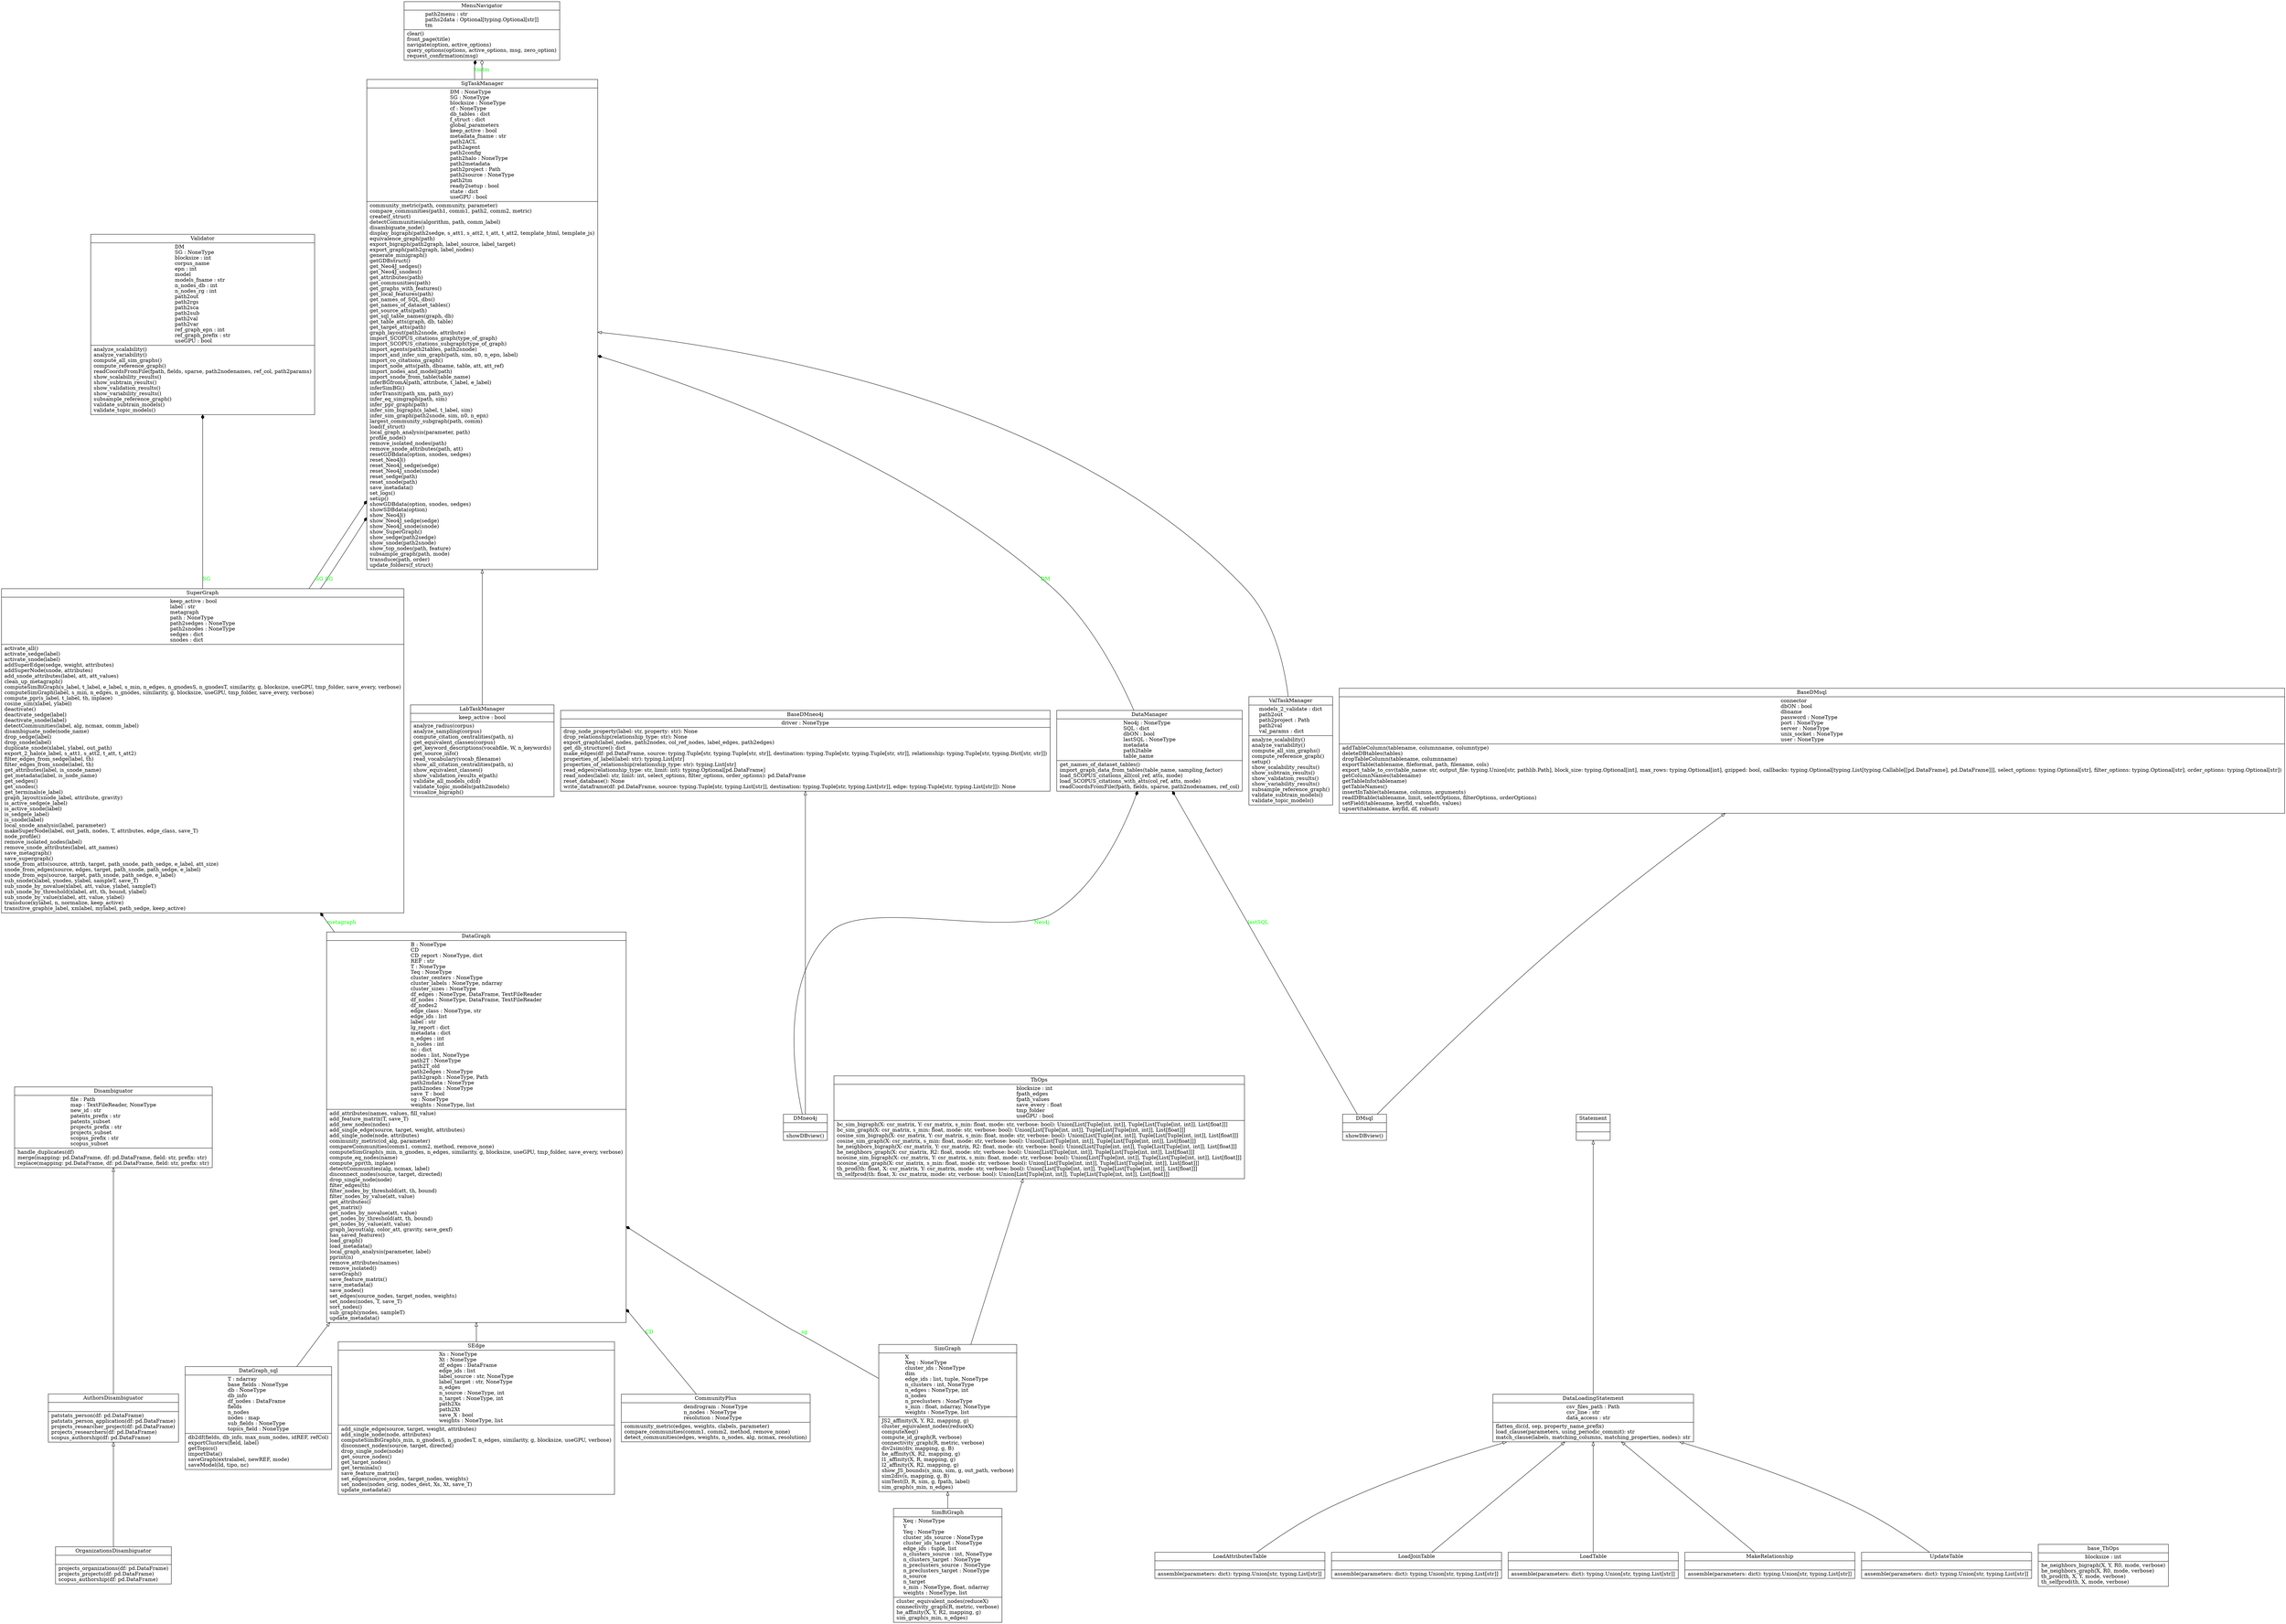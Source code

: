 digraph "classes" {
rankdir=BT
charset="utf-8"
"rdigraphs.datamanager.callbacks.AuthorsDisambiguator" [color="black", fontcolor="black", label=<{AuthorsDisambiguator|<br ALIGN="LEFT"/>|patstats_person(df: pd.DataFrame)<br ALIGN="LEFT"/>patstats_person_application(df: pd.DataFrame)<br ALIGN="LEFT"/>projects_researcher_project(df: pd.DataFrame)<br ALIGN="LEFT"/>projects_researchers(df: pd.DataFrame)<br ALIGN="LEFT"/>scopus_authorship(df: pd.DataFrame)<br ALIGN="LEFT"/>}>, shape="record", style="solid"];
"rdigraphs.datamanager.base_dm_neo4j.BaseDMneo4j" [color="black", fontcolor="black", label=<{BaseDMneo4j|driver : NoneType<br ALIGN="LEFT"/>|drop_node_property(label: str, property: str): None<br ALIGN="LEFT"/>drop_relationship(relationship_type: str): None<br ALIGN="LEFT"/>export_graph(label_nodes, path2nodes, col_ref_nodes, label_edges, path2edges)<br ALIGN="LEFT"/>get_db_structure(): dict<br ALIGN="LEFT"/>make_edges(df: pd.DataFrame, source: typing.Tuple[str, typing.Tuple[str, str]], destination: typing.Tuple[str, typing.Tuple[str, str]], relationship: typing.Tuple[str, typing.Dict[str, str]])<br ALIGN="LEFT"/>properties_of_label(label: str): typing.List[str]<br ALIGN="LEFT"/>properties_of_relationship(relationship_type: str): typing.List[str]<br ALIGN="LEFT"/>read_edges(relationship_type: str, limit: int): typing.Optional[pd.DataFrame]<br ALIGN="LEFT"/>read_nodes(label: str, limit: int, select_options, filter_options, order_options): pd.DataFrame<br ALIGN="LEFT"/>reset_database(): None<br ALIGN="LEFT"/>write_dataframe(df: pd.DataFrame, source: typing.Tuple[str, typing.List[str]], destination: typing.Tuple[str, typing.List[str]], edge: typing.Tuple[str, typing.List[str]]): None<br ALIGN="LEFT"/>}>, shape="record", style="solid"];
"rdigraphs.datamanager.base_dm_sql.BaseDMsql" [color="black", fontcolor="black", label=<{BaseDMsql|connector<br ALIGN="LEFT"/>dbON : bool<br ALIGN="LEFT"/>dbname<br ALIGN="LEFT"/>password : NoneType<br ALIGN="LEFT"/>port : NoneType<br ALIGN="LEFT"/>server : NoneType<br ALIGN="LEFT"/>unix_socket : NoneType<br ALIGN="LEFT"/>user : NoneType<br ALIGN="LEFT"/>|addTableColumn(tablename, columnname, columntype)<br ALIGN="LEFT"/>deleteDBtables(tables)<br ALIGN="LEFT"/>dropTableColumn(tablename, columnname)<br ALIGN="LEFT"/>exportTable(tablename, fileformat, path, filename, cols)<br ALIGN="LEFT"/>export_table_to_csv(table_name: str, output_file: typing.Union[str, pathlib.Path], block_size: typing.Optional[int], max_rows: typing.Optional[int], gzipped: bool, callbacks: typing.Optional[typing.List[typing.Callable[[pd.DataFrame], pd.DataFrame]]], select_options: typing.Optional[str], filter_options: typing.Optional[str], order_options: typing.Optional[str])<br ALIGN="LEFT"/>getColumnNames(tablename)<br ALIGN="LEFT"/>getTableInfo(tablename)<br ALIGN="LEFT"/>getTableNames()<br ALIGN="LEFT"/>insertInTable(tablename, columns, arguments)<br ALIGN="LEFT"/>readDBtable(tablename, limit, selectOptions, filterOptions, orderOptions)<br ALIGN="LEFT"/>setField(tablename, keyfld, valueflds, values)<br ALIGN="LEFT"/>upsert(tablename, keyfld, df, robust)<br ALIGN="LEFT"/>}>, shape="record", style="solid"];
"rdigraphs.community_plus.community_plus.CommunityPlus" [color="black", fontcolor="black", label=<{CommunityPlus|dendrogram : NoneType<br ALIGN="LEFT"/>n_nodes : NoneType<br ALIGN="LEFT"/>resolution : NoneType<br ALIGN="LEFT"/>|community_metric(edges, weights, clabels, parameter)<br ALIGN="LEFT"/>compare_communities(comm1, comm2, method, remove_none)<br ALIGN="LEFT"/>detect_communities(edges, weights, n_nodes, alg, ncmax, resolution)<br ALIGN="LEFT"/>}>, shape="record", style="solid"];
"rdigraphs.datamanager.datamanager.DMneo4j" [color="black", fontcolor="black", label=<{DMneo4j|<br ALIGN="LEFT"/>|showDBview()<br ALIGN="LEFT"/>}>, shape="record", style="solid"];
"rdigraphs.datamanager.datamanager.DMsql" [color="black", fontcolor="black", label=<{DMsql|<br ALIGN="LEFT"/>|showDBview()<br ALIGN="LEFT"/>}>, shape="record", style="solid"];
"rdigraphs.supergraph.snode.DataGraph" [color="black", fontcolor="black", label=<{DataGraph|B : NoneType<br ALIGN="LEFT"/>CD<br ALIGN="LEFT"/>CD_report : NoneType, dict<br ALIGN="LEFT"/>REF : str<br ALIGN="LEFT"/>T : NoneType<br ALIGN="LEFT"/>Teq : NoneType<br ALIGN="LEFT"/>cluster_centers : NoneType<br ALIGN="LEFT"/>cluster_labels : NoneType, ndarray<br ALIGN="LEFT"/>cluster_sizes : NoneType<br ALIGN="LEFT"/>df_edges : NoneType, DataFrame, TextFileReader<br ALIGN="LEFT"/>df_nodes : NoneType, DataFrame, TextFileReader<br ALIGN="LEFT"/>df_nodes2<br ALIGN="LEFT"/>edge_class : NoneType, str<br ALIGN="LEFT"/>edge_ids : list<br ALIGN="LEFT"/>label : str<br ALIGN="LEFT"/>lg_report : dict<br ALIGN="LEFT"/>metadata : dict<br ALIGN="LEFT"/>n_edges : int<br ALIGN="LEFT"/>n_nodes : int<br ALIGN="LEFT"/>nc : dict<br ALIGN="LEFT"/>nodes : list, NoneType<br ALIGN="LEFT"/>path2T : NoneType<br ALIGN="LEFT"/>path2T_old<br ALIGN="LEFT"/>path2edges : NoneType<br ALIGN="LEFT"/>path2graph : NoneType, Path<br ALIGN="LEFT"/>path2mdata : NoneType<br ALIGN="LEFT"/>path2nodes : NoneType<br ALIGN="LEFT"/>save_T : bool<br ALIGN="LEFT"/>sg : NoneType<br ALIGN="LEFT"/>weights : NoneType, list<br ALIGN="LEFT"/>|add_attributes(names, values, fill_value)<br ALIGN="LEFT"/>add_feature_matrix(T, save_T)<br ALIGN="LEFT"/>add_new_nodes(nodes)<br ALIGN="LEFT"/>add_single_edge(source, target, weight, attributes)<br ALIGN="LEFT"/>add_single_node(node, attributes)<br ALIGN="LEFT"/>community_metric(cd_alg, parameter)<br ALIGN="LEFT"/>compareCommunities(comm1, comm2, method, remove_none)<br ALIGN="LEFT"/>computeSimGraph(s_min, n_gnodes, n_edges, similarity, g, blocksize, useGPU, tmp_folder, save_every, verbose)<br ALIGN="LEFT"/>compute_eq_nodes(name)<br ALIGN="LEFT"/>compute_ppr(th, inplace)<br ALIGN="LEFT"/>detectCommunities(alg, ncmax, label)<br ALIGN="LEFT"/>disconnect_nodes(source, target, directed)<br ALIGN="LEFT"/>drop_single_node(node)<br ALIGN="LEFT"/>filter_edges(th)<br ALIGN="LEFT"/>filter_nodes_by_threshold(att, th, bound)<br ALIGN="LEFT"/>filter_nodes_by_value(att, value)<br ALIGN="LEFT"/>get_attributes()<br ALIGN="LEFT"/>get_matrix()<br ALIGN="LEFT"/>get_nodes_by_novalue(att, value)<br ALIGN="LEFT"/>get_nodes_by_threshold(att, th, bound)<br ALIGN="LEFT"/>get_nodes_by_value(att, value)<br ALIGN="LEFT"/>graph_layout(alg, color_att, gravity, save_gexf)<br ALIGN="LEFT"/>has_saved_features()<br ALIGN="LEFT"/>load_graph()<br ALIGN="LEFT"/>load_metadata()<br ALIGN="LEFT"/>local_graph_analysis(parameter, label)<br ALIGN="LEFT"/>pprint(n)<br ALIGN="LEFT"/>remove_attributes(names)<br ALIGN="LEFT"/>remove_isolated()<br ALIGN="LEFT"/>saveGraph()<br ALIGN="LEFT"/>save_feature_matrix()<br ALIGN="LEFT"/>save_metadata()<br ALIGN="LEFT"/>save_nodes()<br ALIGN="LEFT"/>set_edges(source_nodes, target_nodes, weights)<br ALIGN="LEFT"/>set_nodes(nodes, T, save_T)<br ALIGN="LEFT"/>sort_nodes()<br ALIGN="LEFT"/>sub_graph(ynodes, sampleT)<br ALIGN="LEFT"/>update_metadata()<br ALIGN="LEFT"/>}>, shape="record", style="solid"];
"rdigraphs.supergraph.snode_sql.DataGraph_sql" [color="black", fontcolor="black", label=<{DataGraph_sql|T : ndarray<br ALIGN="LEFT"/>base_fields : NoneType<br ALIGN="LEFT"/>db : NoneType<br ALIGN="LEFT"/>db_info<br ALIGN="LEFT"/>df_nodes : DataFrame<br ALIGN="LEFT"/>fields<br ALIGN="LEFT"/>n_nodes<br ALIGN="LEFT"/>nodes : map<br ALIGN="LEFT"/>sub_fields : NoneType<br ALIGN="LEFT"/>topics_field : NoneType<br ALIGN="LEFT"/>|db2df(fields, db_info, max_num_nodes, idREF, refCol)<br ALIGN="LEFT"/>exportClusters(field, label)<br ALIGN="LEFT"/>getTopics()<br ALIGN="LEFT"/>importData()<br ALIGN="LEFT"/>saveGraph(extralabel, newREF, mode)<br ALIGN="LEFT"/>saveModel(Id, tipo, nc)<br ALIGN="LEFT"/>}>, shape="record", style="solid"];
"rdigraphs.datamanager.cypher.DataLoadingStatement" [color="black", fontcolor="black", label=<{DataLoadingStatement|csv_files_path : Path<br ALIGN="LEFT"/>csv_line : str<br ALIGN="LEFT"/>data_access : str<br ALIGN="LEFT"/>|flatten_dic(d, sep, property_name_prefix)<br ALIGN="LEFT"/>load_clause(parameters, using_periodic_commit): str<br ALIGN="LEFT"/>match_clause(labels, matching_columns, matching_properties, nodes): str<br ALIGN="LEFT"/>}>, shape="record", style="solid"];
"rdigraphs.datamanager.datamanager.DataManager" [color="black", fontcolor="black", label=<{DataManager|Neo4j : NoneType<br ALIGN="LEFT"/>SQL : dict<br ALIGN="LEFT"/>dbON : bool<br ALIGN="LEFT"/>lastSQL : NoneType<br ALIGN="LEFT"/>metadata<br ALIGN="LEFT"/>path2table<br ALIGN="LEFT"/>table_name<br ALIGN="LEFT"/>|get_names_of_dataset_tables()<br ALIGN="LEFT"/>import_graph_data_from_tables(table_name, sampling_factor)<br ALIGN="LEFT"/>load_SCOPUS_citations_all(col_ref, atts, mode)<br ALIGN="LEFT"/>load_SCOPUS_citations_with_atts(col_ref, atts, mode)<br ALIGN="LEFT"/>readCoordsFromFile(fpath, fields, sparse, path2nodenames, ref_col)<br ALIGN="LEFT"/>}>, shape="record", style="solid"];
"rdigraphs.datamanager.callbacks.Disambiguator" [color="black", fontcolor="black", label=<{Disambiguator|file : Path<br ALIGN="LEFT"/>map : TextFileReader, NoneType<br ALIGN="LEFT"/>new_id : str<br ALIGN="LEFT"/>patents_prefix : str<br ALIGN="LEFT"/>patents_subset<br ALIGN="LEFT"/>projects_prefix : str<br ALIGN="LEFT"/>projects_subset<br ALIGN="LEFT"/>scopus_prefix : str<br ALIGN="LEFT"/>scopus_subset<br ALIGN="LEFT"/>|handle_duplicates(df)<br ALIGN="LEFT"/>merge(mapping: pd.DataFrame, df: pd.DataFrame, field: str, prefix: str)<br ALIGN="LEFT"/>replace(mapping: pd.DataFrame, df: pd.DataFrame, field: str, prefix: str)<br ALIGN="LEFT"/>}>, shape="record", style="solid"];
"rdigraphs.labtaskmanager.LabTaskManager" [color="black", fontcolor="black", label=<{LabTaskManager|keep_active : bool<br ALIGN="LEFT"/>|analyze_radius(corpus)<br ALIGN="LEFT"/>analyze_sampling(corpus)<br ALIGN="LEFT"/>compute_citation_centralities(path, n)<br ALIGN="LEFT"/>get_equivalent_classes(corpus)<br ALIGN="LEFT"/>get_keyword_descriptions(vocabfile, W, n_keywords)<br ALIGN="LEFT"/>get_source_info()<br ALIGN="LEFT"/>read_vocabulary(vocab_filename)<br ALIGN="LEFT"/>show_all_citation_centralities(path, n)<br ALIGN="LEFT"/>show_equivalent_classes()<br ALIGN="LEFT"/>show_validation_results_e(path)<br ALIGN="LEFT"/>validate_all_models_cd(d)<br ALIGN="LEFT"/>validate_topic_models(path2models)<br ALIGN="LEFT"/>visualize_bigraph()<br ALIGN="LEFT"/>}>, shape="record", style="solid"];
"rdigraphs.datamanager.cypher.LoadAttributesTable" [color="black", fontcolor="black", label=<{LoadAttributesTable|<br ALIGN="LEFT"/>|assemble(parameters: dict): typing.Union[str, typing.List[str]]<br ALIGN="LEFT"/>}>, shape="record", style="solid"];
"rdigraphs.datamanager.cypher.LoadJoinTable" [color="black", fontcolor="black", label=<{LoadJoinTable|<br ALIGN="LEFT"/>|assemble(parameters: dict): typing.Union[str, typing.List[str]]<br ALIGN="LEFT"/>}>, shape="record", style="solid"];
"rdigraphs.datamanager.cypher.LoadTable" [color="black", fontcolor="black", label=<{LoadTable|<br ALIGN="LEFT"/>|assemble(parameters: dict): typing.Union[str, typing.List[str]]<br ALIGN="LEFT"/>}>, shape="record", style="solid"];
"rdigraphs.datamanager.cypher.MakeRelationship" [color="black", fontcolor="black", label=<{MakeRelationship|<br ALIGN="LEFT"/>|assemble(parameters: dict): typing.Union[str, typing.List[str]]<br ALIGN="LEFT"/>}>, shape="record", style="solid"];
"rdigraphs.menu_navigator.menu_navigator.MenuNavigator" [color="black", fontcolor="black", label=<{MenuNavigator|path2menu : str<br ALIGN="LEFT"/>paths2data : Optional[typing.Optional[str]]<br ALIGN="LEFT"/>tm<br ALIGN="LEFT"/>|clear()<br ALIGN="LEFT"/>front_page(title)<br ALIGN="LEFT"/>navigate(option, active_options)<br ALIGN="LEFT"/>query_options(options, active_options, msg, zero_option)<br ALIGN="LEFT"/>request_confirmation(msg)<br ALIGN="LEFT"/>}>, shape="record", style="solid"];
"rdigraphs.datamanager.callbacks.OrganizationsDisambiguator" [color="black", fontcolor="black", label=<{OrganizationsDisambiguator|<br ALIGN="LEFT"/>|projects_organizations(df: pd.DataFrame)<br ALIGN="LEFT"/>projects_projects(df: pd.DataFrame)<br ALIGN="LEFT"/>scopus_authorship(df: pd.DataFrame)<br ALIGN="LEFT"/>}>, shape="record", style="solid"];
"rdigraphs.supergraph.sedge.SEdge" [color="black", fontcolor="black", label=<{SEdge|Xs : NoneType<br ALIGN="LEFT"/>Xt : NoneType<br ALIGN="LEFT"/>df_edges : DataFrame<br ALIGN="LEFT"/>edge_ids : list<br ALIGN="LEFT"/>label_source : str, NoneType<br ALIGN="LEFT"/>label_target : str, NoneType<br ALIGN="LEFT"/>n_edges<br ALIGN="LEFT"/>n_source : NoneType, int<br ALIGN="LEFT"/>n_target : NoneType, int<br ALIGN="LEFT"/>path2Xs<br ALIGN="LEFT"/>path2Xt<br ALIGN="LEFT"/>save_X : bool<br ALIGN="LEFT"/>weights : NoneType, list<br ALIGN="LEFT"/>|add_single_edge(source, target, weight, attributes)<br ALIGN="LEFT"/>add_single_node(node, attributes)<br ALIGN="LEFT"/>computeSimBiGraph(s_min, n_gnodesS, n_gnodesT, n_edges, similarity, g, blocksize, useGPU, verbose)<br ALIGN="LEFT"/>disconnect_nodes(source, target, directed)<br ALIGN="LEFT"/>drop_single_node(node)<br ALIGN="LEFT"/>get_source_nodes()<br ALIGN="LEFT"/>get_target_nodes()<br ALIGN="LEFT"/>get_terminals()<br ALIGN="LEFT"/>save_feature_matrix()<br ALIGN="LEFT"/>set_edges(source_nodes, target_nodes, weights)<br ALIGN="LEFT"/>set_nodes(nodes_orig, nodes_dest, Xs, Xt, save_T)<br ALIGN="LEFT"/>update_metadata()<br ALIGN="LEFT"/>}>, shape="record", style="solid"];
"rdigraphs.sgtaskmanager.SgTaskManager" [color="black", fontcolor="black", label=<{SgTaskManager|DM : NoneType<br ALIGN="LEFT"/>SG : NoneType<br ALIGN="LEFT"/>blocksize : NoneType<br ALIGN="LEFT"/>cf : NoneType<br ALIGN="LEFT"/>db_tables : dict<br ALIGN="LEFT"/>f_struct : dict<br ALIGN="LEFT"/>global_parameters<br ALIGN="LEFT"/>keep_active : bool<br ALIGN="LEFT"/>metadata_fname : str<br ALIGN="LEFT"/>path2ACL<br ALIGN="LEFT"/>path2agent<br ALIGN="LEFT"/>path2config<br ALIGN="LEFT"/>path2halo : NoneType<br ALIGN="LEFT"/>path2metadata<br ALIGN="LEFT"/>path2project : Path<br ALIGN="LEFT"/>path2source : NoneType<br ALIGN="LEFT"/>path2tm<br ALIGN="LEFT"/>ready2setup : bool<br ALIGN="LEFT"/>state : dict<br ALIGN="LEFT"/>useGPU : bool<br ALIGN="LEFT"/>|community_metric(path, community, parameter)<br ALIGN="LEFT"/>compare_communities(path1, comm1, path2, comm2, metric)<br ALIGN="LEFT"/>create(f_struct)<br ALIGN="LEFT"/>detectCommunities(algorithm, path, comm_label)<br ALIGN="LEFT"/>disambiguate_node()<br ALIGN="LEFT"/>display_bigraph(path2sedge, s_att1, s_att2, t_att, t_att2, template_html, template_js)<br ALIGN="LEFT"/>equivalence_graph(path)<br ALIGN="LEFT"/>export_bigraph(path2graph, label_source, label_target)<br ALIGN="LEFT"/>export_graph(path2graph, label_nodes)<br ALIGN="LEFT"/>generate_minigraph()<br ALIGN="LEFT"/>getGDBstruct()<br ALIGN="LEFT"/>get_Neo4J_sedges()<br ALIGN="LEFT"/>get_Neo4J_snodes()<br ALIGN="LEFT"/>get_attributes(path)<br ALIGN="LEFT"/>get_communities(path)<br ALIGN="LEFT"/>get_graphs_with_features()<br ALIGN="LEFT"/>get_local_features(path)<br ALIGN="LEFT"/>get_names_of_SQL_dbs()<br ALIGN="LEFT"/>get_names_of_dataset_tables()<br ALIGN="LEFT"/>get_source_atts(path)<br ALIGN="LEFT"/>get_sql_table_names(graph, db)<br ALIGN="LEFT"/>get_table_atts(graph, db, table)<br ALIGN="LEFT"/>get_target_atts(path)<br ALIGN="LEFT"/>graph_layout(path2snode, attribute)<br ALIGN="LEFT"/>import_SCOPUS_citations_graph(type_of_graph)<br ALIGN="LEFT"/>import_SCOPUS_citations_subgraph(type_of_graph)<br ALIGN="LEFT"/>import_agents(path2tables, path2snode)<br ALIGN="LEFT"/>import_and_infer_sim_graph(path, sim, n0, n_epn, label)<br ALIGN="LEFT"/>import_co_citations_graph()<br ALIGN="LEFT"/>import_node_atts(path, dbname, table, att, att_ref)<br ALIGN="LEFT"/>import_nodes_and_model(path)<br ALIGN="LEFT"/>import_snode_from_table(table_name)<br ALIGN="LEFT"/>inferBGfromA(path, attribute, t_label, e_label)<br ALIGN="LEFT"/>inferSimBG()<br ALIGN="LEFT"/>inferTransit(path_xm, path_my)<br ALIGN="LEFT"/>infer_eq_simgraph(path, sim)<br ALIGN="LEFT"/>infer_ppr_graph(path)<br ALIGN="LEFT"/>infer_sim_bigraph(s_label, t_label, sim)<br ALIGN="LEFT"/>infer_sim_graph(path2snode, sim, n0, n_epn)<br ALIGN="LEFT"/>largest_community_subgraph(path, comm)<br ALIGN="LEFT"/>load(f_struct)<br ALIGN="LEFT"/>local_graph_analysis(parameter, path)<br ALIGN="LEFT"/>profile_node()<br ALIGN="LEFT"/>remove_isolated_nodes(path)<br ALIGN="LEFT"/>remove_snode_attributes(path, att)<br ALIGN="LEFT"/>resetGDBdata(option, snodes, sedges)<br ALIGN="LEFT"/>reset_Neo4J()<br ALIGN="LEFT"/>reset_Neo4J_sedge(sedge)<br ALIGN="LEFT"/>reset_Neo4J_snode(snode)<br ALIGN="LEFT"/>reset_sedge(path)<br ALIGN="LEFT"/>reset_snode(path)<br ALIGN="LEFT"/>save_metadata()<br ALIGN="LEFT"/>set_logs()<br ALIGN="LEFT"/>setup()<br ALIGN="LEFT"/>showGDBdata(option, snodes, sedges)<br ALIGN="LEFT"/>showSDBdata(option)<br ALIGN="LEFT"/>show_Neo4J()<br ALIGN="LEFT"/>show_Neo4J_sedge(sedge)<br ALIGN="LEFT"/>show_Neo4J_snode(snode)<br ALIGN="LEFT"/>show_SuperGraph()<br ALIGN="LEFT"/>show_sedge(path2sedge)<br ALIGN="LEFT"/>show_snode(path2snode)<br ALIGN="LEFT"/>show_top_nodes(path, feature)<br ALIGN="LEFT"/>subsample_graph(path, mode)<br ALIGN="LEFT"/>transduce(path, order)<br ALIGN="LEFT"/>update_folders(f_struct)<br ALIGN="LEFT"/>}>, shape="record", style="solid"];
"rdigraphs.sim_graph.sim_bigraph.SimBiGraph" [color="black", fontcolor="black", label=<{SimBiGraph|Xeq : NoneType<br ALIGN="LEFT"/>Y<br ALIGN="LEFT"/>Yeq : NoneType<br ALIGN="LEFT"/>cluster_ids_source : NoneType<br ALIGN="LEFT"/>cluster_ids_target : NoneType<br ALIGN="LEFT"/>edge_ids : tuple, list<br ALIGN="LEFT"/>n_clusters_source : int, NoneType<br ALIGN="LEFT"/>n_clusters_target : NoneType<br ALIGN="LEFT"/>n_preclusters_source : NoneType<br ALIGN="LEFT"/>n_preclusters_target : NoneType<br ALIGN="LEFT"/>n_source<br ALIGN="LEFT"/>n_target<br ALIGN="LEFT"/>s_min : NoneType, float, ndarray<br ALIGN="LEFT"/>weights : NoneType, list<br ALIGN="LEFT"/>|cluster_equivalent_nodes(reduceX)<br ALIGN="LEFT"/>connectivity_graph(R, metric, verbose)<br ALIGN="LEFT"/>he_affinity(X, Y, R2, mapping, g)<br ALIGN="LEFT"/>sim_graph(s_min, n_edges)<br ALIGN="LEFT"/>}>, shape="record", style="solid"];
"rdigraphs.sim_graph.sim_graph.SimGraph" [color="black", fontcolor="black", label=<{SimGraph|X<br ALIGN="LEFT"/>Xeq : NoneType<br ALIGN="LEFT"/>cluster_ids : NoneType<br ALIGN="LEFT"/>dim<br ALIGN="LEFT"/>edge_ids : list, tuple, NoneType<br ALIGN="LEFT"/>n_clusters : int, NoneType<br ALIGN="LEFT"/>n_edges : NoneType, int<br ALIGN="LEFT"/>n_nodes<br ALIGN="LEFT"/>n_preclusters : NoneType<br ALIGN="LEFT"/>s_min : float, ndarray, NoneType<br ALIGN="LEFT"/>weights : NoneType, list<br ALIGN="LEFT"/>|JS2_affinity(X, Y, R2, mapping, g)<br ALIGN="LEFT"/>cluster_equivalent_nodes(reduceX)<br ALIGN="LEFT"/>computeXeq()<br ALIGN="LEFT"/>compute_id_graph(R, verbose)<br ALIGN="LEFT"/>connectivity_graph(R, metric, verbose)<br ALIGN="LEFT"/>div2sim(div, mapping, g, B)<br ALIGN="LEFT"/>he_affinity(X, R2, mapping, g)<br ALIGN="LEFT"/>l1_affinity(X, R, mapping, g)<br ALIGN="LEFT"/>l2_affinity(X, R2, mapping, g)<br ALIGN="LEFT"/>show_JS_bounds(s_min, sim, g, out_path, verbose)<br ALIGN="LEFT"/>sim2div(s, mapping, g, B)<br ALIGN="LEFT"/>simTest(D, R, sim, g, fpath, label)<br ALIGN="LEFT"/>sim_graph(s_min, n_edges)<br ALIGN="LEFT"/>}>, shape="record", style="solid"];
"rdigraphs.datamanager.cypher.Statement" [color="black", fontcolor="black", label=<{Statement|<br ALIGN="LEFT"/>|}>, shape="record", style="solid"];
"rdigraphs.supergraph.supergraph.SuperGraph" [color="black", fontcolor="black", label=<{SuperGraph|keep_active : bool<br ALIGN="LEFT"/>label : str<br ALIGN="LEFT"/>metagraph<br ALIGN="LEFT"/>path : NoneType<br ALIGN="LEFT"/>path2sedges : NoneType<br ALIGN="LEFT"/>path2snodes : NoneType<br ALIGN="LEFT"/>sedges : dict<br ALIGN="LEFT"/>snodes : dict<br ALIGN="LEFT"/>|activate_all()<br ALIGN="LEFT"/>activate_sedge(label)<br ALIGN="LEFT"/>activate_snode(label)<br ALIGN="LEFT"/>addSuperEdge(sedge, weight, attributes)<br ALIGN="LEFT"/>addSuperNode(snode, attributes)<br ALIGN="LEFT"/>add_snode_attributes(label, att, att_values)<br ALIGN="LEFT"/>clean_up_metagraph()<br ALIGN="LEFT"/>computeSimBiGraph(s_label, t_label, e_label, s_min, n_edges, n_gnodesS, n_gnodesT, similarity, g, blocksize, useGPU, tmp_folder, save_every, verbose)<br ALIGN="LEFT"/>computeSimGraph(label, s_min, n_edges, n_gnodes, similarity, g, blocksize, useGPU, tmp_folder, save_every, verbose)<br ALIGN="LEFT"/>compute_ppr(s_label, t_label, th, inplace)<br ALIGN="LEFT"/>cosine_sim(xlabel, ylabel)<br ALIGN="LEFT"/>deactivate()<br ALIGN="LEFT"/>deactivate_sedge(label)<br ALIGN="LEFT"/>deactivate_snode(label)<br ALIGN="LEFT"/>detectCommunities(label, alg, ncmax, comm_label)<br ALIGN="LEFT"/>disambiguate_node(node_name)<br ALIGN="LEFT"/>drop_sedge(label)<br ALIGN="LEFT"/>drop_snode(label)<br ALIGN="LEFT"/>duplicate_snode(xlabel, ylabel, out_path)<br ALIGN="LEFT"/>export_2_halo(e_label, s_att1, s_att2, t_att, t_att2)<br ALIGN="LEFT"/>filter_edges_from_sedge(label, th)<br ALIGN="LEFT"/>filter_edges_from_snode(label, th)<br ALIGN="LEFT"/>get_attributes(label, is_snode_name)<br ALIGN="LEFT"/>get_metadata(label, is_node_name)<br ALIGN="LEFT"/>get_sedges()<br ALIGN="LEFT"/>get_snodes()<br ALIGN="LEFT"/>get_terminals(e_label)<br ALIGN="LEFT"/>graph_layout(snode_label, attribute, gravity)<br ALIGN="LEFT"/>is_active_sedge(e_label)<br ALIGN="LEFT"/>is_active_snode(label)<br ALIGN="LEFT"/>is_sedge(e_label)<br ALIGN="LEFT"/>is_snode(label)<br ALIGN="LEFT"/>local_snode_analysis(label, parameter)<br ALIGN="LEFT"/>makeSuperNode(label, out_path, nodes, T, attributes, edge_class, save_T)<br ALIGN="LEFT"/>node_profile()<br ALIGN="LEFT"/>remove_isolated_nodes(label)<br ALIGN="LEFT"/>remove_snode_attributes(label, att_names)<br ALIGN="LEFT"/>save_metagraph()<br ALIGN="LEFT"/>save_supergraph()<br ALIGN="LEFT"/>snode_from_atts(source, attrib, target, path_snode, path_sedge, e_label, att_size)<br ALIGN="LEFT"/>snode_from_edges(source, edges, target, path_snode, path_sedge, e_label)<br ALIGN="LEFT"/>snode_from_eqs(source, target, path_snode, path_sedge, e_label)<br ALIGN="LEFT"/>sub_snode(xlabel, ynodes, ylabel, sampleT, save_T)<br ALIGN="LEFT"/>sub_snode_by_novalue(xlabel, att, value, ylabel, sampleT)<br ALIGN="LEFT"/>sub_snode_by_threshold(xlabel, att, th, bound, ylabel)<br ALIGN="LEFT"/>sub_snode_by_value(xlabel, att, value, ylabel)<br ALIGN="LEFT"/>transduce(xylabel, n, normalize, keep_active)<br ALIGN="LEFT"/>transitive_graph(e_label, xmlabel, mylabel, path_sedge, keep_active)<br ALIGN="LEFT"/>}>, shape="record", style="solid"];
"rdigraphs.sim_graph.th_ops.ThOps" [color="black", fontcolor="black", label=<{ThOps|blocksize : int<br ALIGN="LEFT"/>fpath_edges<br ALIGN="LEFT"/>fpath_values<br ALIGN="LEFT"/>save_every : float<br ALIGN="LEFT"/>tmp_folder<br ALIGN="LEFT"/>useGPU : bool<br ALIGN="LEFT"/>|bc_sim_bigraph(X: csr_matrix, Y: csr_matrix, s_min: float, mode: str, verbose: bool): Union[List[Tuple[int, int]], Tuple[List[Tuple[int, int]], List[float]]]<br ALIGN="LEFT"/>bc_sim_graph(X: csr_matrix, s_min: float, mode: str, verbose: bool): Union[List[Tuple[int, int]], Tuple[List[Tuple[int, int]], List[float]]]<br ALIGN="LEFT"/>cosine_sim_bigraph(X: csr_matrix, Y: csr_matrix, s_min: float, mode: str, verbose: bool): Union[List[Tuple[int, int]], Tuple[List[Tuple[int, int]], List[float]]]<br ALIGN="LEFT"/>cosine_sim_graph(X: csr_matrix, s_min: float, mode: str, verbose: bool): Union[List[Tuple[int, int]], Tuple[List[Tuple[int, int]], List[float]]]<br ALIGN="LEFT"/>he_neighbors_bigraph(X: csr_matrix, Y: csr_matrix, R2: float, mode: str, verbose: bool): Union[List[Tuple[int, int]], Tuple[List[Tuple[int, int]], List[float]]]<br ALIGN="LEFT"/>he_neighbors_graph(X: csr_matrix, R2: float, mode: str, verbose: bool): Union[List[Tuple[int, int]], Tuple[List[Tuple[int, int]], List[float]]]<br ALIGN="LEFT"/>ncosine_sim_bigraph(X: csr_matrix, Y: csr_matrix, s_min: float, mode: str, verbose: bool): Union[List[Tuple[int, int]], Tuple[List[Tuple[int, int]], List[float]]]<br ALIGN="LEFT"/>ncosine_sim_graph(X: csr_matrix, s_min: float, mode: str, verbose: bool): Union[List[Tuple[int, int]], Tuple[List[Tuple[int, int]], List[float]]]<br ALIGN="LEFT"/>th_prod(th: float, X: csr_matrix, Y: csr_matrix, mode: str, verbose: bool): Union[List[Tuple[int, int]], Tuple[List[Tuple[int, int]], List[float]]]<br ALIGN="LEFT"/>th_selfprod(th: float, X: csr_matrix, mode: str, verbose: bool): Union[List[Tuple[int, int]], Tuple[List[Tuple[int, int]], List[float]]]<br ALIGN="LEFT"/>}>, shape="record", style="solid"];
"rdigraphs.datamanager.cypher.UpdateTable" [color="black", fontcolor="black", label=<{UpdateTable|<br ALIGN="LEFT"/>|assemble(parameters: dict): typing.Union[str, typing.List[str]]<br ALIGN="LEFT"/>}>, shape="record", style="solid"];
"rdigraphs.valtaskmanager.ValTaskManager" [color="black", fontcolor="black", label=<{ValTaskManager|models_2_validate : dict<br ALIGN="LEFT"/>path2out<br ALIGN="LEFT"/>path2project : Path<br ALIGN="LEFT"/>path2val<br ALIGN="LEFT"/>val_params : dict<br ALIGN="LEFT"/>|analyze_scalability()<br ALIGN="LEFT"/>analyze_variability()<br ALIGN="LEFT"/>compute_all_sim_graphs()<br ALIGN="LEFT"/>compute_reference_graph()<br ALIGN="LEFT"/>setup()<br ALIGN="LEFT"/>show_scalability_results()<br ALIGN="LEFT"/>show_subtrain_results()<br ALIGN="LEFT"/>show_validation_results()<br ALIGN="LEFT"/>show_variability_results()<br ALIGN="LEFT"/>subsample_reference_graph()<br ALIGN="LEFT"/>validate_subtrain_models()<br ALIGN="LEFT"/>validate_topic_models()<br ALIGN="LEFT"/>}>, shape="record", style="solid"];
"rdigraphs.supergraph.validator.Validator" [color="black", fontcolor="black", label=<{Validator|DM<br ALIGN="LEFT"/>SG : NoneType<br ALIGN="LEFT"/>blocksize : int<br ALIGN="LEFT"/>corpus_name<br ALIGN="LEFT"/>epn : int<br ALIGN="LEFT"/>model<br ALIGN="LEFT"/>models_fname : str<br ALIGN="LEFT"/>n_nodes_db : int<br ALIGN="LEFT"/>n_nodes_rg : int<br ALIGN="LEFT"/>path2out<br ALIGN="LEFT"/>path2rgs<br ALIGN="LEFT"/>path2sca<br ALIGN="LEFT"/>path2sub<br ALIGN="LEFT"/>path2val<br ALIGN="LEFT"/>path2var<br ALIGN="LEFT"/>ref_graph_epn : int<br ALIGN="LEFT"/>ref_graph_prefix : str<br ALIGN="LEFT"/>useGPU : bool<br ALIGN="LEFT"/>|analyze_scalability()<br ALIGN="LEFT"/>analyze_variability()<br ALIGN="LEFT"/>compute_all_sim_graphs()<br ALIGN="LEFT"/>compute_reference_graph()<br ALIGN="LEFT"/>readCoordsFromFile(fpath, fields, sparse, path2nodenames, ref_col, path2params)<br ALIGN="LEFT"/>show_scalability_results()<br ALIGN="LEFT"/>show_subtrain_results()<br ALIGN="LEFT"/>show_validation_results()<br ALIGN="LEFT"/>show_variability_results()<br ALIGN="LEFT"/>subsample_reference_graph()<br ALIGN="LEFT"/>validate_subtrain_models()<br ALIGN="LEFT"/>validate_topic_models()<br ALIGN="LEFT"/>}>, shape="record", style="solid"];
"rdigraphs.sim_graph.th_ops.base_ThOps" [color="black", fontcolor="black", label=<{base_ThOps|blocksize : int<br ALIGN="LEFT"/>|he_neighbors_bigraph(X, Y, R0, mode, verbose)<br ALIGN="LEFT"/>he_neighbors_graph(X, R0, mode, verbose)<br ALIGN="LEFT"/>th_prod(th, X, Y, mode, verbose)<br ALIGN="LEFT"/>th_selfprod(th, X, mode, verbose)<br ALIGN="LEFT"/>}>, shape="record", style="solid"];
"rdigraphs.datamanager.callbacks.AuthorsDisambiguator" -> "rdigraphs.datamanager.callbacks.Disambiguator" [arrowhead="empty", arrowtail="none"];
"rdigraphs.datamanager.callbacks.OrganizationsDisambiguator" -> "rdigraphs.datamanager.callbacks.AuthorsDisambiguator" [arrowhead="empty", arrowtail="none"];
"rdigraphs.datamanager.cypher.DataLoadingStatement" -> "rdigraphs.datamanager.cypher.Statement" [arrowhead="empty", arrowtail="none"];
"rdigraphs.datamanager.cypher.LoadAttributesTable" -> "rdigraphs.datamanager.cypher.DataLoadingStatement" [arrowhead="empty", arrowtail="none"];
"rdigraphs.datamanager.cypher.LoadJoinTable" -> "rdigraphs.datamanager.cypher.DataLoadingStatement" [arrowhead="empty", arrowtail="none"];
"rdigraphs.datamanager.cypher.LoadTable" -> "rdigraphs.datamanager.cypher.DataLoadingStatement" [arrowhead="empty", arrowtail="none"];
"rdigraphs.datamanager.cypher.MakeRelationship" -> "rdigraphs.datamanager.cypher.DataLoadingStatement" [arrowhead="empty", arrowtail="none"];
"rdigraphs.datamanager.cypher.UpdateTable" -> "rdigraphs.datamanager.cypher.DataLoadingStatement" [arrowhead="empty", arrowtail="none"];
"rdigraphs.datamanager.datamanager.DMneo4j" -> "rdigraphs.datamanager.base_dm_neo4j.BaseDMneo4j" [arrowhead="empty", arrowtail="none"];
"rdigraphs.datamanager.datamanager.DMsql" -> "rdigraphs.datamanager.base_dm_sql.BaseDMsql" [arrowhead="empty", arrowtail="none"];
"rdigraphs.labtaskmanager.LabTaskManager" -> "rdigraphs.sgtaskmanager.SgTaskManager" [arrowhead="empty", arrowtail="none"];
"rdigraphs.sim_graph.sim_bigraph.SimBiGraph" -> "rdigraphs.sim_graph.sim_graph.SimGraph" [arrowhead="empty", arrowtail="none"];
"rdigraphs.sim_graph.sim_graph.SimGraph" -> "rdigraphs.sim_graph.th_ops.ThOps" [arrowhead="empty", arrowtail="none"];
"rdigraphs.supergraph.sedge.SEdge" -> "rdigraphs.supergraph.snode.DataGraph" [arrowhead="empty", arrowtail="none"];
"rdigraphs.supergraph.snode_sql.DataGraph_sql" -> "rdigraphs.supergraph.snode.DataGraph" [arrowhead="empty", arrowtail="none"];
"rdigraphs.valtaskmanager.ValTaskManager" -> "rdigraphs.sgtaskmanager.SgTaskManager" [arrowhead="empty", arrowtail="none"];
"rdigraphs.community_plus.community_plus.CommunityPlus" -> "rdigraphs.supergraph.snode.DataGraph" [arrowhead="diamond", arrowtail="none", fontcolor="green", label="CD", style="solid"];
"rdigraphs.datamanager.datamanager.DMneo4j" -> "rdigraphs.datamanager.datamanager.DataManager" [arrowhead="diamond", arrowtail="none", fontcolor="green", label="Neo4j", style="solid"];
"rdigraphs.datamanager.datamanager.DMsql" -> "rdigraphs.datamanager.datamanager.DataManager" [arrowhead="diamond", arrowtail="none", fontcolor="green", label="lastSQL", style="solid"];
"rdigraphs.datamanager.datamanager.DataManager" -> "rdigraphs.sgtaskmanager.SgTaskManager" [arrowhead="diamond", arrowtail="none", fontcolor="green", label="DM", style="solid"];
"rdigraphs.sgtaskmanager.SgTaskManager" -> "rdigraphs.menu_navigator.menu_navigator.MenuNavigator" [arrowhead="diamond", arrowtail="none", fontcolor="green", label="tm", style="solid"];
"rdigraphs.sim_graph.sim_graph.SimGraph" -> "rdigraphs.supergraph.snode.DataGraph" [arrowhead="diamond", arrowtail="none", fontcolor="green", label="sg", style="solid"];
"rdigraphs.supergraph.snode.DataGraph" -> "rdigraphs.supergraph.supergraph.SuperGraph" [arrowhead="diamond", arrowtail="none", fontcolor="green", label="metagraph", style="solid"];
"rdigraphs.supergraph.supergraph.SuperGraph" -> "rdigraphs.sgtaskmanager.SgTaskManager" [arrowhead="diamond", arrowtail="none", fontcolor="green", label="SG", style="solid"];
"rdigraphs.supergraph.supergraph.SuperGraph" -> "rdigraphs.sgtaskmanager.SgTaskManager" [arrowhead="diamond", arrowtail="none", fontcolor="green", label="SG", style="solid"];
"rdigraphs.supergraph.supergraph.SuperGraph" -> "rdigraphs.supergraph.validator.Validator" [arrowhead="diamond", arrowtail="none", fontcolor="green", label="SG", style="solid"];
"rdigraphs.sgtaskmanager.SgTaskManager" -> "rdigraphs.menu_navigator.menu_navigator.MenuNavigator" [arrowhead="odiamond", arrowtail="none", fontcolor="green", label="tm", style="solid"];
}
